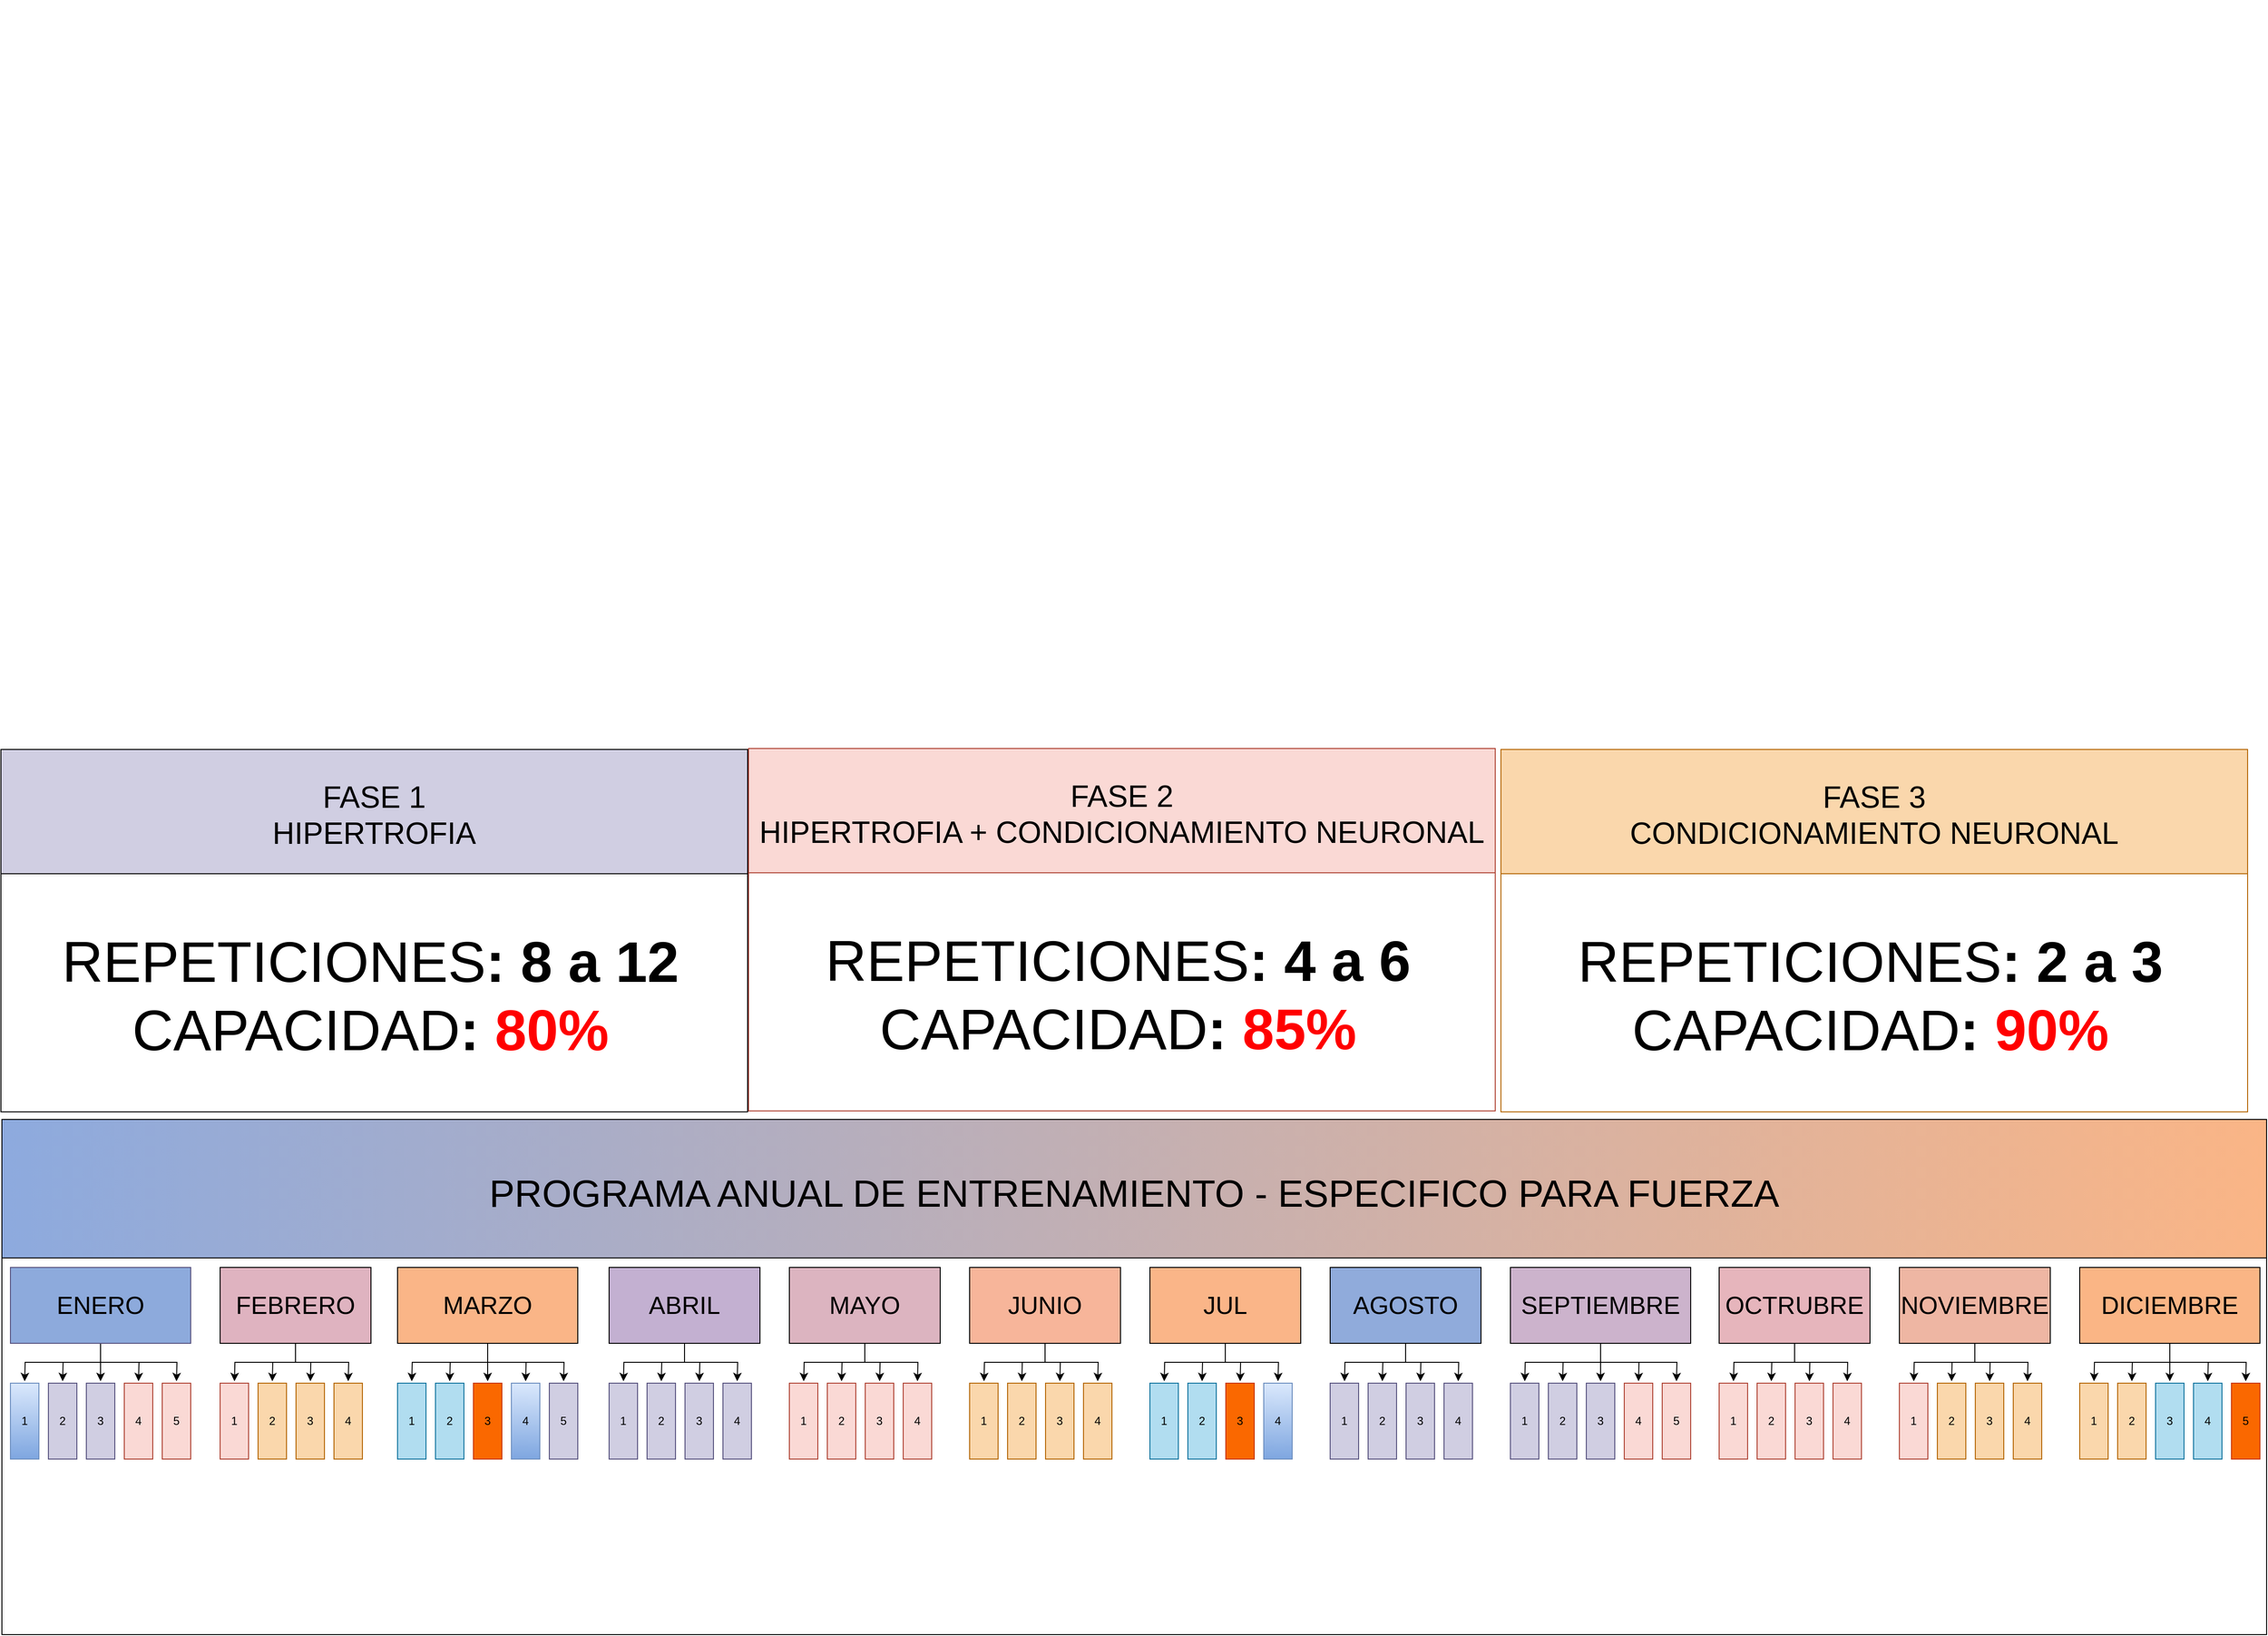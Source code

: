 <mxfile version="16.6.7" type="github">
  <diagram id="v5hP3LnzkyjKXNR7ILOM" name="Page-1">
    <mxGraphModel dx="3216" dy="3409" grid="1" gridSize="1" guides="1" tooltips="1" connect="1" arrows="1" fold="1" page="1" pageScale="1" pageWidth="827" pageHeight="1169" math="0" shadow="0">
      <root>
        <mxCell id="0" />
        <mxCell id="1" parent="0" />
        <mxCell id="fFUsiUg8K44ykZOcUOI2-355" value="" style="shape=image;imageAspect=0;aspect=fixed;verticalLabelPosition=bottom;verticalAlign=top;image=https://i.imgur.com/oUZB5g9.png;clipPath=inset(74.07% 0% 0% 0%);" vertex="1" parent="1">
          <mxGeometry x="403" y="-966" width="2362" height="330.68" as="geometry" />
        </mxCell>
        <mxCell id="fFUsiUg8K44ykZOcUOI2-368" value="" style="shape=image;imageAspect=0;aspect=fixed;verticalLabelPosition=bottom;verticalAlign=top;image=https://i.imgur.com/oUZB5g9.png;clipPath=inset(34.57% 0% 31.48% 0%);" vertex="1" parent="1">
          <mxGeometry x="405" y="-617" width="2360" height="432.66" as="geometry" />
        </mxCell>
        <mxCell id="fFUsiUg8K44ykZOcUOI2-369" value="PROGRAMA ANUAL DE ENTRENAMIENTO - ESPECIFICO PARA FUERZA" style="swimlane;fontFamily=Helvetica;fontSize=40;fontColor=default;strokeColor=#000000;fillColor=#FAB586;gradientColor=#8DAADE;gradientDirection=west;startSize=146;fontStyle=0" vertex="1" parent="1">
          <mxGeometry x="405" y="214" width="2387" height="543" as="geometry" />
        </mxCell>
        <mxCell id="fFUsiUg8K44ykZOcUOI2-370" style="edgeStyle=orthogonalEdgeStyle;rounded=0;orthogonalLoop=1;jettySize=auto;html=1;" edge="1" parent="fFUsiUg8K44ykZOcUOI2-369" source="fFUsiUg8K44ykZOcUOI2-375">
          <mxGeometry relative="1" as="geometry">
            <mxPoint x="24" y="276" as="targetPoint" />
          </mxGeometry>
        </mxCell>
        <mxCell id="fFUsiUg8K44ykZOcUOI2-371" style="edgeStyle=orthogonalEdgeStyle;rounded=0;orthogonalLoop=1;jettySize=auto;html=1;entryX=0.5;entryY=0;entryDx=0;entryDy=0;" edge="1" parent="fFUsiUg8K44ykZOcUOI2-369" source="fFUsiUg8K44ykZOcUOI2-375">
          <mxGeometry relative="1" as="geometry">
            <mxPoint x="64" y="276" as="targetPoint" />
          </mxGeometry>
        </mxCell>
        <mxCell id="fFUsiUg8K44ykZOcUOI2-372" style="edgeStyle=orthogonalEdgeStyle;rounded=0;orthogonalLoop=1;jettySize=auto;html=1;" edge="1" parent="fFUsiUg8K44ykZOcUOI2-369" source="fFUsiUg8K44ykZOcUOI2-375">
          <mxGeometry relative="1" as="geometry">
            <mxPoint x="104" y="276" as="targetPoint" />
          </mxGeometry>
        </mxCell>
        <mxCell id="fFUsiUg8K44ykZOcUOI2-373" style="edgeStyle=orthogonalEdgeStyle;rounded=0;orthogonalLoop=1;jettySize=auto;html=1;entryX=0.5;entryY=0;entryDx=0;entryDy=0;" edge="1" parent="fFUsiUg8K44ykZOcUOI2-369" source="fFUsiUg8K44ykZOcUOI2-375">
          <mxGeometry relative="1" as="geometry">
            <mxPoint x="144" y="276" as="targetPoint" />
          </mxGeometry>
        </mxCell>
        <mxCell id="fFUsiUg8K44ykZOcUOI2-374" style="edgeStyle=orthogonalEdgeStyle;rounded=0;orthogonalLoop=1;jettySize=auto;html=1;entryX=0.5;entryY=0;entryDx=0;entryDy=0;" edge="1" parent="fFUsiUg8K44ykZOcUOI2-369" source="fFUsiUg8K44ykZOcUOI2-375">
          <mxGeometry relative="1" as="geometry">
            <mxPoint x="184" y="276" as="targetPoint" />
          </mxGeometry>
        </mxCell>
        <mxCell id="fFUsiUg8K44ykZOcUOI2-375" value="ENERO" style="rounded=0;whiteSpace=wrap;html=1;fillColor=#8daadc;strokeColor=#56517e;fontSize=26;" vertex="1" parent="fFUsiUg8K44ykZOcUOI2-369">
          <mxGeometry x="9" y="156" width="190" height="80" as="geometry" />
        </mxCell>
        <mxCell id="fFUsiUg8K44ykZOcUOI2-377" value="1" style="rounded=0;whiteSpace=wrap;html=1;fillColor=#dae8fc;strokeColor=#6c8ebf;gradientColor=#7ea6e0;" vertex="1" parent="fFUsiUg8K44ykZOcUOI2-369">
          <mxGeometry x="9" y="278" width="30" height="80" as="geometry" />
        </mxCell>
        <mxCell id="fFUsiUg8K44ykZOcUOI2-379" value="2" style="rounded=0;whiteSpace=wrap;html=1;fillColor=#d0cee2;strokeColor=#56517e;" vertex="1" parent="fFUsiUg8K44ykZOcUOI2-369">
          <mxGeometry x="49" y="278" width="30" height="80" as="geometry" />
        </mxCell>
        <mxCell id="fFUsiUg8K44ykZOcUOI2-381" value="3" style="rounded=0;whiteSpace=wrap;html=1;fillColor=#d0cee2;strokeColor=#56517e;" vertex="1" parent="fFUsiUg8K44ykZOcUOI2-369">
          <mxGeometry x="89" y="278" width="30" height="80" as="geometry" />
        </mxCell>
        <mxCell id="fFUsiUg8K44ykZOcUOI2-383" value="4" style="rounded=0;whiteSpace=wrap;html=1;fillColor=#fad9d5;strokeColor=#ae4132;" vertex="1" parent="fFUsiUg8K44ykZOcUOI2-369">
          <mxGeometry x="129" y="278" width="30" height="80" as="geometry" />
        </mxCell>
        <mxCell id="fFUsiUg8K44ykZOcUOI2-384" value="5" style="rounded=0;whiteSpace=wrap;html=1;fillColor=#fad9d5;strokeColor=#ae4132;" vertex="1" parent="fFUsiUg8K44ykZOcUOI2-369">
          <mxGeometry x="169" y="278" width="30" height="80" as="geometry" />
        </mxCell>
        <mxCell id="fFUsiUg8K44ykZOcUOI2-385" style="edgeStyle=orthogonalEdgeStyle;rounded=0;orthogonalLoop=1;jettySize=auto;html=1;" edge="1" parent="fFUsiUg8K44ykZOcUOI2-369" source="fFUsiUg8K44ykZOcUOI2-389">
          <mxGeometry relative="1" as="geometry">
            <mxPoint x="245.111" y="276" as="targetPoint" />
          </mxGeometry>
        </mxCell>
        <mxCell id="fFUsiUg8K44ykZOcUOI2-386" style="edgeStyle=orthogonalEdgeStyle;rounded=0;orthogonalLoop=1;jettySize=auto;html=1;entryX=0.5;entryY=0;entryDx=0;entryDy=0;" edge="1" parent="fFUsiUg8K44ykZOcUOI2-369" source="fFUsiUg8K44ykZOcUOI2-389">
          <mxGeometry relative="1" as="geometry">
            <mxPoint x="285" y="276" as="targetPoint" />
          </mxGeometry>
        </mxCell>
        <mxCell id="fFUsiUg8K44ykZOcUOI2-387" style="edgeStyle=orthogonalEdgeStyle;rounded=0;orthogonalLoop=1;jettySize=auto;html=1;" edge="1" parent="fFUsiUg8K44ykZOcUOI2-369" source="fFUsiUg8K44ykZOcUOI2-389">
          <mxGeometry relative="1" as="geometry">
            <mxPoint x="325.111" y="276" as="targetPoint" />
          </mxGeometry>
        </mxCell>
        <mxCell id="fFUsiUg8K44ykZOcUOI2-388" style="edgeStyle=orthogonalEdgeStyle;rounded=0;orthogonalLoop=1;jettySize=auto;html=1;entryX=0.5;entryY=0;entryDx=0;entryDy=0;" edge="1" parent="fFUsiUg8K44ykZOcUOI2-369" source="fFUsiUg8K44ykZOcUOI2-389">
          <mxGeometry relative="1" as="geometry">
            <mxPoint x="365" y="276" as="targetPoint" />
          </mxGeometry>
        </mxCell>
        <mxCell id="fFUsiUg8K44ykZOcUOI2-389" value="FEBRERO&lt;br style=&quot;font-size: 26px;&quot;&gt;" style="rounded=0;whiteSpace=wrap;html=1;fillColor=#dfb3c0;fontSize=26;" vertex="1" parent="fFUsiUg8K44ykZOcUOI2-369">
          <mxGeometry x="230" y="156" width="159" height="80" as="geometry" />
        </mxCell>
        <mxCell id="fFUsiUg8K44ykZOcUOI2-391" value="1" style="rounded=0;whiteSpace=wrap;html=1;fillColor=#fad9d5;strokeColor=#ae4132;" vertex="1" parent="fFUsiUg8K44ykZOcUOI2-369">
          <mxGeometry x="230" y="278" width="30" height="80" as="geometry" />
        </mxCell>
        <mxCell id="fFUsiUg8K44ykZOcUOI2-393" value="2" style="rounded=0;whiteSpace=wrap;html=1;fillColor=#fad7ac;strokeColor=#b46504;" vertex="1" parent="fFUsiUg8K44ykZOcUOI2-369">
          <mxGeometry x="270" y="278" width="30" height="80" as="geometry" />
        </mxCell>
        <mxCell id="fFUsiUg8K44ykZOcUOI2-395" value="3" style="rounded=0;whiteSpace=wrap;html=1;fillColor=#fad7ac;strokeColor=#b46504;" vertex="1" parent="fFUsiUg8K44ykZOcUOI2-369">
          <mxGeometry x="310" y="278" width="30" height="80" as="geometry" />
        </mxCell>
        <mxCell id="fFUsiUg8K44ykZOcUOI2-396" value="4" style="rounded=0;whiteSpace=wrap;html=1;fillColor=#fad7ac;strokeColor=#b46504;" vertex="1" parent="fFUsiUg8K44ykZOcUOI2-369">
          <mxGeometry x="350" y="278" width="30" height="80" as="geometry" />
        </mxCell>
        <mxCell id="fFUsiUg8K44ykZOcUOI2-397" style="edgeStyle=orthogonalEdgeStyle;rounded=0;orthogonalLoop=1;jettySize=auto;html=1;" edge="1" parent="fFUsiUg8K44ykZOcUOI2-369" source="fFUsiUg8K44ykZOcUOI2-402">
          <mxGeometry relative="1" as="geometry">
            <mxPoint x="432" y="276" as="targetPoint" />
          </mxGeometry>
        </mxCell>
        <mxCell id="fFUsiUg8K44ykZOcUOI2-398" style="edgeStyle=orthogonalEdgeStyle;rounded=0;orthogonalLoop=1;jettySize=auto;html=1;entryX=0.5;entryY=0;entryDx=0;entryDy=0;" edge="1" parent="fFUsiUg8K44ykZOcUOI2-369" source="fFUsiUg8K44ykZOcUOI2-402">
          <mxGeometry relative="1" as="geometry">
            <mxPoint x="472" y="276" as="targetPoint" />
          </mxGeometry>
        </mxCell>
        <mxCell id="fFUsiUg8K44ykZOcUOI2-399" style="edgeStyle=orthogonalEdgeStyle;rounded=0;orthogonalLoop=1;jettySize=auto;html=1;" edge="1" parent="fFUsiUg8K44ykZOcUOI2-369" source="fFUsiUg8K44ykZOcUOI2-402">
          <mxGeometry relative="1" as="geometry">
            <mxPoint x="512" y="276" as="targetPoint" />
          </mxGeometry>
        </mxCell>
        <mxCell id="fFUsiUg8K44ykZOcUOI2-400" style="edgeStyle=orthogonalEdgeStyle;rounded=0;orthogonalLoop=1;jettySize=auto;html=1;entryX=0.5;entryY=0;entryDx=0;entryDy=0;" edge="1" parent="fFUsiUg8K44ykZOcUOI2-369" source="fFUsiUg8K44ykZOcUOI2-402">
          <mxGeometry relative="1" as="geometry">
            <mxPoint x="552" y="276" as="targetPoint" />
          </mxGeometry>
        </mxCell>
        <mxCell id="fFUsiUg8K44ykZOcUOI2-401" style="edgeStyle=orthogonalEdgeStyle;rounded=0;orthogonalLoop=1;jettySize=auto;html=1;entryX=0.5;entryY=0;entryDx=0;entryDy=0;" edge="1" parent="fFUsiUg8K44ykZOcUOI2-369" source="fFUsiUg8K44ykZOcUOI2-402">
          <mxGeometry relative="1" as="geometry">
            <mxPoint x="592" y="276" as="targetPoint" />
          </mxGeometry>
        </mxCell>
        <mxCell id="fFUsiUg8K44ykZOcUOI2-402" value="MARZO" style="rounded=0;whiteSpace=wrap;html=1;fillColor=#fab587;fontSize=26;" vertex="1" parent="fFUsiUg8K44ykZOcUOI2-369">
          <mxGeometry x="417" y="156" width="190" height="80" as="geometry" />
        </mxCell>
        <mxCell id="fFUsiUg8K44ykZOcUOI2-404" value="1" style="rounded=0;whiteSpace=wrap;html=1;fillColor=#b1ddf0;strokeColor=#10739e;" vertex="1" parent="fFUsiUg8K44ykZOcUOI2-369">
          <mxGeometry x="417" y="278" width="30" height="80" as="geometry" />
        </mxCell>
        <mxCell id="fFUsiUg8K44ykZOcUOI2-406" value="2" style="rounded=0;whiteSpace=wrap;html=1;fillColor=#b1ddf0;strokeColor=#10739e;" vertex="1" parent="fFUsiUg8K44ykZOcUOI2-369">
          <mxGeometry x="457" y="278" width="30" height="80" as="geometry" />
        </mxCell>
        <mxCell id="fFUsiUg8K44ykZOcUOI2-408" value="3" style="rounded=0;whiteSpace=wrap;html=1;fillColor=#fa6800;strokeColor=#C73500;fontColor=#000000;" vertex="1" parent="fFUsiUg8K44ykZOcUOI2-369">
          <mxGeometry x="497" y="278" width="30" height="80" as="geometry" />
        </mxCell>
        <mxCell id="fFUsiUg8K44ykZOcUOI2-410" value="4" style="rounded=0;whiteSpace=wrap;html=1;fillColor=#dae8fc;strokeColor=#6c8ebf;gradientColor=#7ea6e0;" vertex="1" parent="fFUsiUg8K44ykZOcUOI2-369">
          <mxGeometry x="537" y="278" width="30" height="80" as="geometry" />
        </mxCell>
        <mxCell id="fFUsiUg8K44ykZOcUOI2-411" value="5" style="rounded=0;whiteSpace=wrap;html=1;fillColor=#d0cee2;strokeColor=#56517e;" vertex="1" parent="fFUsiUg8K44ykZOcUOI2-369">
          <mxGeometry x="577" y="278" width="30" height="80" as="geometry" />
        </mxCell>
        <mxCell id="fFUsiUg8K44ykZOcUOI2-412" style="edgeStyle=orthogonalEdgeStyle;rounded=0;orthogonalLoop=1;jettySize=auto;html=1;" edge="1" parent="fFUsiUg8K44ykZOcUOI2-369" source="fFUsiUg8K44ykZOcUOI2-416">
          <mxGeometry relative="1" as="geometry">
            <mxPoint x="655.111" y="276" as="targetPoint" />
          </mxGeometry>
        </mxCell>
        <mxCell id="fFUsiUg8K44ykZOcUOI2-413" style="edgeStyle=orthogonalEdgeStyle;rounded=0;orthogonalLoop=1;jettySize=auto;html=1;entryX=0.5;entryY=0;entryDx=0;entryDy=0;" edge="1" parent="fFUsiUg8K44ykZOcUOI2-369" source="fFUsiUg8K44ykZOcUOI2-416">
          <mxGeometry relative="1" as="geometry">
            <mxPoint x="695" y="276" as="targetPoint" />
          </mxGeometry>
        </mxCell>
        <mxCell id="fFUsiUg8K44ykZOcUOI2-414" style="edgeStyle=orthogonalEdgeStyle;rounded=0;orthogonalLoop=1;jettySize=auto;html=1;" edge="1" parent="fFUsiUg8K44ykZOcUOI2-369" source="fFUsiUg8K44ykZOcUOI2-416">
          <mxGeometry relative="1" as="geometry">
            <mxPoint x="735.111" y="276" as="targetPoint" />
          </mxGeometry>
        </mxCell>
        <mxCell id="fFUsiUg8K44ykZOcUOI2-415" style="edgeStyle=orthogonalEdgeStyle;rounded=0;orthogonalLoop=1;jettySize=auto;html=1;entryX=0.5;entryY=0;entryDx=0;entryDy=0;" edge="1" parent="fFUsiUg8K44ykZOcUOI2-369" source="fFUsiUg8K44ykZOcUOI2-416">
          <mxGeometry relative="1" as="geometry">
            <mxPoint x="775" y="276" as="targetPoint" />
          </mxGeometry>
        </mxCell>
        <mxCell id="fFUsiUg8K44ykZOcUOI2-416" value="ABRIL" style="rounded=0;whiteSpace=wrap;html=1;fillColor=#c3b0d1;fontSize=26;" vertex="1" parent="fFUsiUg8K44ykZOcUOI2-369">
          <mxGeometry x="640" y="156" width="159" height="80" as="geometry" />
        </mxCell>
        <mxCell id="fFUsiUg8K44ykZOcUOI2-418" value="1" style="rounded=0;whiteSpace=wrap;html=1;fillColor=#d0cee2;strokeColor=#56517e;" vertex="1" parent="fFUsiUg8K44ykZOcUOI2-369">
          <mxGeometry x="640" y="278" width="30" height="80" as="geometry" />
        </mxCell>
        <mxCell id="fFUsiUg8K44ykZOcUOI2-420" value="2" style="rounded=0;whiteSpace=wrap;html=1;fillColor=#d0cee2;strokeColor=#56517e;" vertex="1" parent="fFUsiUg8K44ykZOcUOI2-369">
          <mxGeometry x="680" y="278" width="30" height="80" as="geometry" />
        </mxCell>
        <mxCell id="fFUsiUg8K44ykZOcUOI2-422" value="3" style="rounded=0;whiteSpace=wrap;html=1;fillColor=#d0cee2;strokeColor=#56517e;" vertex="1" parent="fFUsiUg8K44ykZOcUOI2-369">
          <mxGeometry x="720" y="278" width="30" height="80" as="geometry" />
        </mxCell>
        <mxCell id="fFUsiUg8K44ykZOcUOI2-423" value="4" style="rounded=0;whiteSpace=wrap;html=1;fillColor=#d0cee2;strokeColor=#56517e;" vertex="1" parent="fFUsiUg8K44ykZOcUOI2-369">
          <mxGeometry x="760" y="278" width="30" height="80" as="geometry" />
        </mxCell>
        <mxCell id="fFUsiUg8K44ykZOcUOI2-424" style="edgeStyle=orthogonalEdgeStyle;rounded=0;orthogonalLoop=1;jettySize=auto;html=1;" edge="1" parent="fFUsiUg8K44ykZOcUOI2-369" source="fFUsiUg8K44ykZOcUOI2-428">
          <mxGeometry relative="1" as="geometry">
            <mxPoint x="845.111" y="276" as="targetPoint" />
          </mxGeometry>
        </mxCell>
        <mxCell id="fFUsiUg8K44ykZOcUOI2-425" style="edgeStyle=orthogonalEdgeStyle;rounded=0;orthogonalLoop=1;jettySize=auto;html=1;entryX=0.5;entryY=0;entryDx=0;entryDy=0;" edge="1" parent="fFUsiUg8K44ykZOcUOI2-369" source="fFUsiUg8K44ykZOcUOI2-428">
          <mxGeometry relative="1" as="geometry">
            <mxPoint x="885" y="276" as="targetPoint" />
          </mxGeometry>
        </mxCell>
        <mxCell id="fFUsiUg8K44ykZOcUOI2-426" style="edgeStyle=orthogonalEdgeStyle;rounded=0;orthogonalLoop=1;jettySize=auto;html=1;" edge="1" parent="fFUsiUg8K44ykZOcUOI2-369" source="fFUsiUg8K44ykZOcUOI2-428">
          <mxGeometry relative="1" as="geometry">
            <mxPoint x="925.111" y="276" as="targetPoint" />
          </mxGeometry>
        </mxCell>
        <mxCell id="fFUsiUg8K44ykZOcUOI2-427" style="edgeStyle=orthogonalEdgeStyle;rounded=0;orthogonalLoop=1;jettySize=auto;html=1;entryX=0.5;entryY=0;entryDx=0;entryDy=0;" edge="1" parent="fFUsiUg8K44ykZOcUOI2-369" source="fFUsiUg8K44ykZOcUOI2-428">
          <mxGeometry relative="1" as="geometry">
            <mxPoint x="965" y="276" as="targetPoint" />
          </mxGeometry>
        </mxCell>
        <mxCell id="fFUsiUg8K44ykZOcUOI2-428" value="MAYO" style="rounded=0;whiteSpace=wrap;html=1;fillColor=#dcb4c0;fontSize=26;" vertex="1" parent="fFUsiUg8K44ykZOcUOI2-369">
          <mxGeometry x="830" y="156" width="159" height="80" as="geometry" />
        </mxCell>
        <mxCell id="fFUsiUg8K44ykZOcUOI2-430" value="1" style="rounded=0;whiteSpace=wrap;html=1;fillColor=#fad9d5;strokeColor=#ae4132;" vertex="1" parent="fFUsiUg8K44ykZOcUOI2-369">
          <mxGeometry x="830" y="278" width="30" height="80" as="geometry" />
        </mxCell>
        <mxCell id="fFUsiUg8K44ykZOcUOI2-432" value="2" style="rounded=0;whiteSpace=wrap;html=1;fillColor=#fad9d5;strokeColor=#ae4132;" vertex="1" parent="fFUsiUg8K44ykZOcUOI2-369">
          <mxGeometry x="870" y="278" width="30" height="80" as="geometry" />
        </mxCell>
        <mxCell id="fFUsiUg8K44ykZOcUOI2-434" value="3" style="rounded=0;whiteSpace=wrap;html=1;fillColor=#fad9d5;strokeColor=#ae4132;" vertex="1" parent="fFUsiUg8K44ykZOcUOI2-369">
          <mxGeometry x="910" y="278" width="30" height="80" as="geometry" />
        </mxCell>
        <mxCell id="fFUsiUg8K44ykZOcUOI2-435" value="4" style="rounded=0;whiteSpace=wrap;html=1;fillColor=#fad9d5;strokeColor=#ae4132;" vertex="1" parent="fFUsiUg8K44ykZOcUOI2-369">
          <mxGeometry x="950" y="278" width="30" height="80" as="geometry" />
        </mxCell>
        <mxCell id="fFUsiUg8K44ykZOcUOI2-436" style="edgeStyle=orthogonalEdgeStyle;rounded=0;orthogonalLoop=1;jettySize=auto;html=1;" edge="1" parent="fFUsiUg8K44ykZOcUOI2-369" source="fFUsiUg8K44ykZOcUOI2-440">
          <mxGeometry relative="1" as="geometry">
            <mxPoint x="1035.111" y="276" as="targetPoint" />
          </mxGeometry>
        </mxCell>
        <mxCell id="fFUsiUg8K44ykZOcUOI2-437" style="edgeStyle=orthogonalEdgeStyle;rounded=0;orthogonalLoop=1;jettySize=auto;html=1;entryX=0.5;entryY=0;entryDx=0;entryDy=0;" edge="1" parent="fFUsiUg8K44ykZOcUOI2-369" source="fFUsiUg8K44ykZOcUOI2-440">
          <mxGeometry relative="1" as="geometry">
            <mxPoint x="1075" y="276" as="targetPoint" />
          </mxGeometry>
        </mxCell>
        <mxCell id="fFUsiUg8K44ykZOcUOI2-438" style="edgeStyle=orthogonalEdgeStyle;rounded=0;orthogonalLoop=1;jettySize=auto;html=1;" edge="1" parent="fFUsiUg8K44ykZOcUOI2-369" source="fFUsiUg8K44ykZOcUOI2-440">
          <mxGeometry relative="1" as="geometry">
            <mxPoint x="1115.111" y="276" as="targetPoint" />
          </mxGeometry>
        </mxCell>
        <mxCell id="fFUsiUg8K44ykZOcUOI2-439" style="edgeStyle=orthogonalEdgeStyle;rounded=0;orthogonalLoop=1;jettySize=auto;html=1;entryX=0.5;entryY=0;entryDx=0;entryDy=0;" edge="1" parent="fFUsiUg8K44ykZOcUOI2-369" source="fFUsiUg8K44ykZOcUOI2-440">
          <mxGeometry relative="1" as="geometry">
            <mxPoint x="1155" y="276" as="targetPoint" />
          </mxGeometry>
        </mxCell>
        <mxCell id="fFUsiUg8K44ykZOcUOI2-440" value="JUNIO" style="rounded=0;whiteSpace=wrap;html=1;fillColor=#f7b59a;fontSize=26;" vertex="1" parent="fFUsiUg8K44ykZOcUOI2-369">
          <mxGeometry x="1020" y="156" width="159" height="80" as="geometry" />
        </mxCell>
        <mxCell id="fFUsiUg8K44ykZOcUOI2-442" value="1" style="rounded=0;whiteSpace=wrap;html=1;fillColor=#fad7ac;strokeColor=#b46504;" vertex="1" parent="fFUsiUg8K44ykZOcUOI2-369">
          <mxGeometry x="1020" y="278" width="30" height="80" as="geometry" />
        </mxCell>
        <mxCell id="fFUsiUg8K44ykZOcUOI2-444" value="2" style="rounded=0;whiteSpace=wrap;html=1;fillColor=#fad7ac;strokeColor=#b46504;" vertex="1" parent="fFUsiUg8K44ykZOcUOI2-369">
          <mxGeometry x="1060" y="278" width="30" height="80" as="geometry" />
        </mxCell>
        <mxCell id="fFUsiUg8K44ykZOcUOI2-446" value="3" style="rounded=0;whiteSpace=wrap;html=1;fillColor=#fad7ac;strokeColor=#b46504;" vertex="1" parent="fFUsiUg8K44ykZOcUOI2-369">
          <mxGeometry x="1100" y="278" width="30" height="80" as="geometry" />
        </mxCell>
        <mxCell id="fFUsiUg8K44ykZOcUOI2-447" value="4" style="rounded=0;whiteSpace=wrap;html=1;fillColor=#fad7ac;strokeColor=#b46504;" vertex="1" parent="fFUsiUg8K44ykZOcUOI2-369">
          <mxGeometry x="1140" y="278" width="30" height="80" as="geometry" />
        </mxCell>
        <mxCell id="fFUsiUg8K44ykZOcUOI2-448" style="edgeStyle=orthogonalEdgeStyle;rounded=0;orthogonalLoop=1;jettySize=auto;html=1;" edge="1" parent="fFUsiUg8K44ykZOcUOI2-369" source="fFUsiUg8K44ykZOcUOI2-452">
          <mxGeometry relative="1" as="geometry">
            <mxPoint x="1225.111" y="276" as="targetPoint" />
          </mxGeometry>
        </mxCell>
        <mxCell id="fFUsiUg8K44ykZOcUOI2-449" style="edgeStyle=orthogonalEdgeStyle;rounded=0;orthogonalLoop=1;jettySize=auto;html=1;entryX=0.5;entryY=0;entryDx=0;entryDy=0;" edge="1" parent="fFUsiUg8K44ykZOcUOI2-369" source="fFUsiUg8K44ykZOcUOI2-452">
          <mxGeometry relative="1" as="geometry">
            <mxPoint x="1265" y="276" as="targetPoint" />
          </mxGeometry>
        </mxCell>
        <mxCell id="fFUsiUg8K44ykZOcUOI2-450" style="edgeStyle=orthogonalEdgeStyle;rounded=0;orthogonalLoop=1;jettySize=auto;html=1;" edge="1" parent="fFUsiUg8K44ykZOcUOI2-369" source="fFUsiUg8K44ykZOcUOI2-452">
          <mxGeometry relative="1" as="geometry">
            <mxPoint x="1305.111" y="276" as="targetPoint" />
          </mxGeometry>
        </mxCell>
        <mxCell id="fFUsiUg8K44ykZOcUOI2-451" style="edgeStyle=orthogonalEdgeStyle;rounded=0;orthogonalLoop=1;jettySize=auto;html=1;entryX=0.5;entryY=0;entryDx=0;entryDy=0;" edge="1" parent="fFUsiUg8K44ykZOcUOI2-369" source="fFUsiUg8K44ykZOcUOI2-452">
          <mxGeometry relative="1" as="geometry">
            <mxPoint x="1345" y="276" as="targetPoint" />
          </mxGeometry>
        </mxCell>
        <mxCell id="fFUsiUg8K44ykZOcUOI2-452" value="JUL" style="rounded=0;whiteSpace=wrap;html=1;fillColor=#fab588;fontSize=26;" vertex="1" parent="fFUsiUg8K44ykZOcUOI2-369">
          <mxGeometry x="1210" y="156" width="159" height="80" as="geometry" />
        </mxCell>
        <mxCell id="fFUsiUg8K44ykZOcUOI2-454" value="1" style="rounded=0;whiteSpace=wrap;html=1;fillColor=#b1ddf0;strokeColor=#10739e;" vertex="1" parent="fFUsiUg8K44ykZOcUOI2-369">
          <mxGeometry x="1210" y="278" width="30" height="80" as="geometry" />
        </mxCell>
        <mxCell id="fFUsiUg8K44ykZOcUOI2-456" value="2" style="rounded=0;whiteSpace=wrap;html=1;fillColor=#b1ddf0;strokeColor=#10739e;" vertex="1" parent="fFUsiUg8K44ykZOcUOI2-369">
          <mxGeometry x="1250" y="278" width="30" height="80" as="geometry" />
        </mxCell>
        <mxCell id="fFUsiUg8K44ykZOcUOI2-458" value="3" style="rounded=0;whiteSpace=wrap;html=1;fillColor=#fa6800;fontColor=#000000;strokeColor=#C73500;" vertex="1" parent="fFUsiUg8K44ykZOcUOI2-369">
          <mxGeometry x="1290" y="278" width="30" height="80" as="geometry" />
        </mxCell>
        <mxCell id="fFUsiUg8K44ykZOcUOI2-459" value="4" style="rounded=0;whiteSpace=wrap;html=1;fillColor=#dae8fc;strokeColor=#6c8ebf;gradientColor=#7ea6e0;" vertex="1" parent="fFUsiUg8K44ykZOcUOI2-369">
          <mxGeometry x="1330" y="278" width="30" height="80" as="geometry" />
        </mxCell>
        <mxCell id="fFUsiUg8K44ykZOcUOI2-460" style="edgeStyle=orthogonalEdgeStyle;rounded=0;orthogonalLoop=1;jettySize=auto;html=1;" edge="1" parent="fFUsiUg8K44ykZOcUOI2-369" source="fFUsiUg8K44ykZOcUOI2-464">
          <mxGeometry relative="1" as="geometry">
            <mxPoint x="1415.111" y="276" as="targetPoint" />
          </mxGeometry>
        </mxCell>
        <mxCell id="fFUsiUg8K44ykZOcUOI2-461" style="edgeStyle=orthogonalEdgeStyle;rounded=0;orthogonalLoop=1;jettySize=auto;html=1;entryX=0.5;entryY=0;entryDx=0;entryDy=0;" edge="1" parent="fFUsiUg8K44ykZOcUOI2-369" source="fFUsiUg8K44ykZOcUOI2-464">
          <mxGeometry relative="1" as="geometry">
            <mxPoint x="1455" y="276" as="targetPoint" />
          </mxGeometry>
        </mxCell>
        <mxCell id="fFUsiUg8K44ykZOcUOI2-462" style="edgeStyle=orthogonalEdgeStyle;rounded=0;orthogonalLoop=1;jettySize=auto;html=1;" edge="1" parent="fFUsiUg8K44ykZOcUOI2-369" source="fFUsiUg8K44ykZOcUOI2-464">
          <mxGeometry relative="1" as="geometry">
            <mxPoint x="1495.111" y="276" as="targetPoint" />
          </mxGeometry>
        </mxCell>
        <mxCell id="fFUsiUg8K44ykZOcUOI2-463" style="edgeStyle=orthogonalEdgeStyle;rounded=0;orthogonalLoop=1;jettySize=auto;html=1;entryX=0.5;entryY=0;entryDx=0;entryDy=0;" edge="1" parent="fFUsiUg8K44ykZOcUOI2-369" source="fFUsiUg8K44ykZOcUOI2-464">
          <mxGeometry relative="1" as="geometry">
            <mxPoint x="1535" y="276" as="targetPoint" />
          </mxGeometry>
        </mxCell>
        <mxCell id="fFUsiUg8K44ykZOcUOI2-464" value="AGOSTO" style="rounded=0;whiteSpace=wrap;html=1;fillColor=#90abdb;fontSize=26;" vertex="1" parent="fFUsiUg8K44ykZOcUOI2-369">
          <mxGeometry x="1400" y="156" width="159" height="80" as="geometry" />
        </mxCell>
        <mxCell id="fFUsiUg8K44ykZOcUOI2-466" value="1" style="rounded=0;whiteSpace=wrap;html=1;fillColor=#d0cee2;strokeColor=#56517e;" vertex="1" parent="fFUsiUg8K44ykZOcUOI2-369">
          <mxGeometry x="1400" y="278" width="30" height="80" as="geometry" />
        </mxCell>
        <mxCell id="fFUsiUg8K44ykZOcUOI2-468" value="2" style="rounded=0;whiteSpace=wrap;html=1;fillColor=#d0cee2;strokeColor=#56517e;" vertex="1" parent="fFUsiUg8K44ykZOcUOI2-369">
          <mxGeometry x="1440" y="278" width="30" height="80" as="geometry" />
        </mxCell>
        <mxCell id="fFUsiUg8K44ykZOcUOI2-470" value="3" style="rounded=0;whiteSpace=wrap;html=1;fillColor=#d0cee2;strokeColor=#56517e;" vertex="1" parent="fFUsiUg8K44ykZOcUOI2-369">
          <mxGeometry x="1480" y="278" width="30" height="80" as="geometry" />
        </mxCell>
        <mxCell id="fFUsiUg8K44ykZOcUOI2-471" value="4" style="rounded=0;whiteSpace=wrap;html=1;fillColor=#d0cee2;strokeColor=#56517e;" vertex="1" parent="fFUsiUg8K44ykZOcUOI2-369">
          <mxGeometry x="1520" y="278" width="30" height="80" as="geometry" />
        </mxCell>
        <mxCell id="fFUsiUg8K44ykZOcUOI2-472" style="edgeStyle=orthogonalEdgeStyle;rounded=0;orthogonalLoop=1;jettySize=auto;html=1;" edge="1" parent="fFUsiUg8K44ykZOcUOI2-369" source="fFUsiUg8K44ykZOcUOI2-477">
          <mxGeometry relative="1" as="geometry">
            <mxPoint x="1605.111" y="276" as="targetPoint" />
          </mxGeometry>
        </mxCell>
        <mxCell id="fFUsiUg8K44ykZOcUOI2-473" style="edgeStyle=orthogonalEdgeStyle;rounded=0;orthogonalLoop=1;jettySize=auto;html=1;entryX=0.5;entryY=0;entryDx=0;entryDy=0;" edge="1" parent="fFUsiUg8K44ykZOcUOI2-369" source="fFUsiUg8K44ykZOcUOI2-477">
          <mxGeometry relative="1" as="geometry">
            <mxPoint x="1645" y="276" as="targetPoint" />
          </mxGeometry>
        </mxCell>
        <mxCell id="fFUsiUg8K44ykZOcUOI2-474" style="edgeStyle=orthogonalEdgeStyle;rounded=0;orthogonalLoop=1;jettySize=auto;html=1;" edge="1" parent="fFUsiUg8K44ykZOcUOI2-369" source="fFUsiUg8K44ykZOcUOI2-477">
          <mxGeometry relative="1" as="geometry">
            <mxPoint x="1685" y="276" as="targetPoint" />
          </mxGeometry>
        </mxCell>
        <mxCell id="fFUsiUg8K44ykZOcUOI2-475" style="edgeStyle=orthogonalEdgeStyle;rounded=0;orthogonalLoop=1;jettySize=auto;html=1;entryX=0.5;entryY=0;entryDx=0;entryDy=0;" edge="1" parent="fFUsiUg8K44ykZOcUOI2-369" source="fFUsiUg8K44ykZOcUOI2-477">
          <mxGeometry relative="1" as="geometry">
            <mxPoint x="1725" y="276" as="targetPoint" />
          </mxGeometry>
        </mxCell>
        <mxCell id="fFUsiUg8K44ykZOcUOI2-476" style="edgeStyle=orthogonalEdgeStyle;rounded=0;orthogonalLoop=1;jettySize=auto;html=1;entryX=0.5;entryY=0;entryDx=0;entryDy=0;" edge="1" parent="fFUsiUg8K44ykZOcUOI2-369" source="fFUsiUg8K44ykZOcUOI2-477">
          <mxGeometry relative="1" as="geometry">
            <mxPoint x="1765" y="276" as="targetPoint" />
          </mxGeometry>
        </mxCell>
        <mxCell id="fFUsiUg8K44ykZOcUOI2-477" value="SEPTIEMBRE" style="rounded=0;whiteSpace=wrap;html=1;fillColor=#ccb3cc;fontSize=26;" vertex="1" parent="fFUsiUg8K44ykZOcUOI2-369">
          <mxGeometry x="1590" y="156" width="190" height="80" as="geometry" />
        </mxCell>
        <mxCell id="fFUsiUg8K44ykZOcUOI2-479" value="1" style="rounded=0;whiteSpace=wrap;html=1;fillColor=#d0cee2;strokeColor=#56517e;" vertex="1" parent="fFUsiUg8K44ykZOcUOI2-369">
          <mxGeometry x="1590" y="278" width="30" height="80" as="geometry" />
        </mxCell>
        <mxCell id="fFUsiUg8K44ykZOcUOI2-481" value="2" style="rounded=0;whiteSpace=wrap;html=1;fillColor=#d0cee2;strokeColor=#56517e;" vertex="1" parent="fFUsiUg8K44ykZOcUOI2-369">
          <mxGeometry x="1630" y="278" width="30" height="80" as="geometry" />
        </mxCell>
        <mxCell id="fFUsiUg8K44ykZOcUOI2-483" value="3" style="rounded=0;whiteSpace=wrap;html=1;fillColor=#d0cee2;strokeColor=#56517e;" vertex="1" parent="fFUsiUg8K44ykZOcUOI2-369">
          <mxGeometry x="1670" y="278" width="30" height="80" as="geometry" />
        </mxCell>
        <mxCell id="fFUsiUg8K44ykZOcUOI2-485" value="4" style="rounded=0;whiteSpace=wrap;html=1;fillColor=#fad9d5;strokeColor=#ae4132;" vertex="1" parent="fFUsiUg8K44ykZOcUOI2-369">
          <mxGeometry x="1710" y="278" width="30" height="80" as="geometry" />
        </mxCell>
        <mxCell id="fFUsiUg8K44ykZOcUOI2-486" value="5" style="rounded=0;whiteSpace=wrap;html=1;fillColor=#fad9d5;strokeColor=#ae4132;" vertex="1" parent="fFUsiUg8K44ykZOcUOI2-369">
          <mxGeometry x="1750" y="278" width="30" height="80" as="geometry" />
        </mxCell>
        <mxCell id="fFUsiUg8K44ykZOcUOI2-487" style="edgeStyle=orthogonalEdgeStyle;rounded=0;orthogonalLoop=1;jettySize=auto;html=1;" edge="1" parent="fFUsiUg8K44ykZOcUOI2-369" source="fFUsiUg8K44ykZOcUOI2-491">
          <mxGeometry relative="1" as="geometry">
            <mxPoint x="1825.111" y="276" as="targetPoint" />
          </mxGeometry>
        </mxCell>
        <mxCell id="fFUsiUg8K44ykZOcUOI2-488" style="edgeStyle=orthogonalEdgeStyle;rounded=0;orthogonalLoop=1;jettySize=auto;html=1;entryX=0.5;entryY=0;entryDx=0;entryDy=0;" edge="1" parent="fFUsiUg8K44ykZOcUOI2-369" source="fFUsiUg8K44ykZOcUOI2-491">
          <mxGeometry relative="1" as="geometry">
            <mxPoint x="1865" y="276" as="targetPoint" />
          </mxGeometry>
        </mxCell>
        <mxCell id="fFUsiUg8K44ykZOcUOI2-489" style="edgeStyle=orthogonalEdgeStyle;rounded=0;orthogonalLoop=1;jettySize=auto;html=1;" edge="1" parent="fFUsiUg8K44ykZOcUOI2-369" source="fFUsiUg8K44ykZOcUOI2-491">
          <mxGeometry relative="1" as="geometry">
            <mxPoint x="1905.111" y="276" as="targetPoint" />
          </mxGeometry>
        </mxCell>
        <mxCell id="fFUsiUg8K44ykZOcUOI2-490" style="edgeStyle=orthogonalEdgeStyle;rounded=0;orthogonalLoop=1;jettySize=auto;html=1;entryX=0.5;entryY=0;entryDx=0;entryDy=0;" edge="1" parent="fFUsiUg8K44ykZOcUOI2-369" source="fFUsiUg8K44ykZOcUOI2-491">
          <mxGeometry relative="1" as="geometry">
            <mxPoint x="1945" y="276" as="targetPoint" />
          </mxGeometry>
        </mxCell>
        <mxCell id="fFUsiUg8K44ykZOcUOI2-491" value="OCTRUBRE" style="rounded=0;whiteSpace=wrap;html=1;fillColor=#e6b5bc;fontSize=26;" vertex="1" parent="fFUsiUg8K44ykZOcUOI2-369">
          <mxGeometry x="1810" y="156" width="159" height="80" as="geometry" />
        </mxCell>
        <mxCell id="fFUsiUg8K44ykZOcUOI2-493" value="1" style="rounded=0;whiteSpace=wrap;html=1;fillColor=#fad9d5;strokeColor=#ae4132;" vertex="1" parent="fFUsiUg8K44ykZOcUOI2-369">
          <mxGeometry x="1810" y="278" width="30" height="80" as="geometry" />
        </mxCell>
        <mxCell id="fFUsiUg8K44ykZOcUOI2-495" value="2" style="rounded=0;whiteSpace=wrap;html=1;fillColor=#fad9d5;strokeColor=#ae4132;" vertex="1" parent="fFUsiUg8K44ykZOcUOI2-369">
          <mxGeometry x="1850" y="278" width="30" height="80" as="geometry" />
        </mxCell>
        <mxCell id="fFUsiUg8K44ykZOcUOI2-497" value="3" style="rounded=0;whiteSpace=wrap;html=1;fillColor=#fad9d5;strokeColor=#ae4132;" vertex="1" parent="fFUsiUg8K44ykZOcUOI2-369">
          <mxGeometry x="1890" y="278" width="30" height="80" as="geometry" />
        </mxCell>
        <mxCell id="fFUsiUg8K44ykZOcUOI2-498" value="4" style="rounded=0;whiteSpace=wrap;html=1;fillColor=#fad9d5;strokeColor=#ae4132;" vertex="1" parent="fFUsiUg8K44ykZOcUOI2-369">
          <mxGeometry x="1930" y="278" width="30" height="80" as="geometry" />
        </mxCell>
        <mxCell id="fFUsiUg8K44ykZOcUOI2-499" style="edgeStyle=orthogonalEdgeStyle;rounded=0;orthogonalLoop=1;jettySize=auto;html=1;" edge="1" parent="fFUsiUg8K44ykZOcUOI2-369" source="fFUsiUg8K44ykZOcUOI2-504">
          <mxGeometry relative="1" as="geometry">
            <mxPoint x="2205.111" y="276" as="targetPoint" />
          </mxGeometry>
        </mxCell>
        <mxCell id="fFUsiUg8K44ykZOcUOI2-500" style="edgeStyle=orthogonalEdgeStyle;rounded=0;orthogonalLoop=1;jettySize=auto;html=1;entryX=0.5;entryY=0;entryDx=0;entryDy=0;" edge="1" parent="fFUsiUg8K44ykZOcUOI2-369" source="fFUsiUg8K44ykZOcUOI2-504">
          <mxGeometry relative="1" as="geometry">
            <mxPoint x="2245" y="276" as="targetPoint" />
          </mxGeometry>
        </mxCell>
        <mxCell id="fFUsiUg8K44ykZOcUOI2-501" style="edgeStyle=orthogonalEdgeStyle;rounded=0;orthogonalLoop=1;jettySize=auto;html=1;" edge="1" parent="fFUsiUg8K44ykZOcUOI2-369" source="fFUsiUg8K44ykZOcUOI2-504">
          <mxGeometry relative="1" as="geometry">
            <mxPoint x="2285" y="276" as="targetPoint" />
          </mxGeometry>
        </mxCell>
        <mxCell id="fFUsiUg8K44ykZOcUOI2-502" style="edgeStyle=orthogonalEdgeStyle;rounded=0;orthogonalLoop=1;jettySize=auto;html=1;entryX=0.5;entryY=0;entryDx=0;entryDy=0;" edge="1" parent="fFUsiUg8K44ykZOcUOI2-369" source="fFUsiUg8K44ykZOcUOI2-504">
          <mxGeometry relative="1" as="geometry">
            <mxPoint x="2325" y="276" as="targetPoint" />
          </mxGeometry>
        </mxCell>
        <mxCell id="fFUsiUg8K44ykZOcUOI2-503" style="edgeStyle=orthogonalEdgeStyle;rounded=0;orthogonalLoop=1;jettySize=auto;html=1;entryX=0.5;entryY=0;entryDx=0;entryDy=0;" edge="1" parent="fFUsiUg8K44ykZOcUOI2-369" source="fFUsiUg8K44ykZOcUOI2-504">
          <mxGeometry relative="1" as="geometry">
            <mxPoint x="2365" y="276" as="targetPoint" />
          </mxGeometry>
        </mxCell>
        <mxCell id="fFUsiUg8K44ykZOcUOI2-504" value="DICIEMBRE" style="rounded=0;whiteSpace=wrap;html=1;fillColor=#fab585;fontSize=26;" vertex="1" parent="fFUsiUg8K44ykZOcUOI2-369">
          <mxGeometry x="2190" y="156" width="190" height="80" as="geometry" />
        </mxCell>
        <mxCell id="fFUsiUg8K44ykZOcUOI2-506" value="1" style="rounded=0;whiteSpace=wrap;html=1;fillColor=#fad7ac;strokeColor=#b46504;" vertex="1" parent="fFUsiUg8K44ykZOcUOI2-369">
          <mxGeometry x="2190" y="278" width="30" height="80" as="geometry" />
        </mxCell>
        <mxCell id="fFUsiUg8K44ykZOcUOI2-508" value="2" style="rounded=0;whiteSpace=wrap;html=1;fillColor=#fad7ac;strokeColor=#b46504;" vertex="1" parent="fFUsiUg8K44ykZOcUOI2-369">
          <mxGeometry x="2230" y="278" width="30" height="80" as="geometry" />
        </mxCell>
        <mxCell id="fFUsiUg8K44ykZOcUOI2-510" value="3" style="rounded=0;whiteSpace=wrap;html=1;fillColor=#b1ddf0;strokeColor=#10739e;" vertex="1" parent="fFUsiUg8K44ykZOcUOI2-369">
          <mxGeometry x="2270" y="278" width="30" height="80" as="geometry" />
        </mxCell>
        <mxCell id="fFUsiUg8K44ykZOcUOI2-512" value="4" style="rounded=0;whiteSpace=wrap;html=1;fillColor=#b1ddf0;strokeColor=#10739e;" vertex="1" parent="fFUsiUg8K44ykZOcUOI2-369">
          <mxGeometry x="2310" y="278" width="30" height="80" as="geometry" />
        </mxCell>
        <mxCell id="fFUsiUg8K44ykZOcUOI2-513" value="5" style="rounded=0;whiteSpace=wrap;html=1;fillColor=#fa6800;fontColor=#000000;strokeColor=#C73500;" vertex="1" parent="fFUsiUg8K44ykZOcUOI2-369">
          <mxGeometry x="2350" y="278" width="30" height="80" as="geometry" />
        </mxCell>
        <mxCell id="fFUsiUg8K44ykZOcUOI2-514" style="edgeStyle=orthogonalEdgeStyle;rounded=0;orthogonalLoop=1;jettySize=auto;html=1;" edge="1" parent="fFUsiUg8K44ykZOcUOI2-369" source="fFUsiUg8K44ykZOcUOI2-518">
          <mxGeometry relative="1" as="geometry">
            <mxPoint x="2015.111" y="276" as="targetPoint" />
          </mxGeometry>
        </mxCell>
        <mxCell id="fFUsiUg8K44ykZOcUOI2-515" style="edgeStyle=orthogonalEdgeStyle;rounded=0;orthogonalLoop=1;jettySize=auto;html=1;entryX=0.5;entryY=0;entryDx=0;entryDy=0;" edge="1" parent="fFUsiUg8K44ykZOcUOI2-369" source="fFUsiUg8K44ykZOcUOI2-518">
          <mxGeometry relative="1" as="geometry">
            <mxPoint x="2055" y="276" as="targetPoint" />
          </mxGeometry>
        </mxCell>
        <mxCell id="fFUsiUg8K44ykZOcUOI2-516" style="edgeStyle=orthogonalEdgeStyle;rounded=0;orthogonalLoop=1;jettySize=auto;html=1;" edge="1" parent="fFUsiUg8K44ykZOcUOI2-369" source="fFUsiUg8K44ykZOcUOI2-518">
          <mxGeometry relative="1" as="geometry">
            <mxPoint x="2095.111" y="276" as="targetPoint" />
          </mxGeometry>
        </mxCell>
        <mxCell id="fFUsiUg8K44ykZOcUOI2-517" style="edgeStyle=orthogonalEdgeStyle;rounded=0;orthogonalLoop=1;jettySize=auto;html=1;entryX=0.5;entryY=0;entryDx=0;entryDy=0;" edge="1" parent="fFUsiUg8K44ykZOcUOI2-369" source="fFUsiUg8K44ykZOcUOI2-518">
          <mxGeometry relative="1" as="geometry">
            <mxPoint x="2135" y="276" as="targetPoint" />
          </mxGeometry>
        </mxCell>
        <mxCell id="fFUsiUg8K44ykZOcUOI2-518" value="NOVIEMBRE" style="rounded=0;whiteSpace=wrap;html=1;fillColor=#eeb6a3;fontSize=26;" vertex="1" parent="fFUsiUg8K44ykZOcUOI2-369">
          <mxGeometry x="2000" y="156" width="159" height="80" as="geometry" />
        </mxCell>
        <mxCell id="fFUsiUg8K44ykZOcUOI2-520" value="1" style="rounded=0;whiteSpace=wrap;html=1;fillColor=#fad9d5;strokeColor=#ae4132;" vertex="1" parent="fFUsiUg8K44ykZOcUOI2-369">
          <mxGeometry x="2000" y="278" width="30" height="80" as="geometry" />
        </mxCell>
        <mxCell id="fFUsiUg8K44ykZOcUOI2-522" value="2" style="rounded=0;whiteSpace=wrap;html=1;fillColor=#fad7ac;strokeColor=#b46504;" vertex="1" parent="fFUsiUg8K44ykZOcUOI2-369">
          <mxGeometry x="2040" y="278" width="30" height="80" as="geometry" />
        </mxCell>
        <mxCell id="fFUsiUg8K44ykZOcUOI2-524" value="3" style="rounded=0;whiteSpace=wrap;html=1;fillColor=#fad7ac;strokeColor=#b46504;" vertex="1" parent="fFUsiUg8K44ykZOcUOI2-369">
          <mxGeometry x="2080" y="278" width="30" height="80" as="geometry" />
        </mxCell>
        <mxCell id="fFUsiUg8K44ykZOcUOI2-525" value="4" style="rounded=0;whiteSpace=wrap;html=1;fillColor=#fad7ac;strokeColor=#b46504;" vertex="1" parent="fFUsiUg8K44ykZOcUOI2-369">
          <mxGeometry x="2120" y="278" width="30" height="80" as="geometry" />
        </mxCell>
        <mxCell id="fFUsiUg8K44ykZOcUOI2-526" value="" style="shape=image;imageAspect=0;verticalLabelPosition=bottom;verticalAlign=top;image=https://i.imgur.com/oUZB5g9.png;clipPath=inset(33.95% 0% 31.48% 0%);resizeHeight=0;" vertex="1" parent="fFUsiUg8K44ykZOcUOI2-369">
          <mxGeometry x="9" y="360" width="371" height="170.5" as="geometry" />
        </mxCell>
        <mxCell id="fFUsiUg8K44ykZOcUOI2-527" value="" style="shape=image;imageAspect=0;verticalLabelPosition=bottom;verticalAlign=top;image=https://i.imgur.com/oUZB5g9.png;clipPath=inset(33.95% 0% 31.48% 0%);" vertex="1" parent="fFUsiUg8K44ykZOcUOI2-369">
          <mxGeometry x="537" y="360" width="634" height="170.5" as="geometry" />
        </mxCell>
        <mxCell id="fFUsiUg8K44ykZOcUOI2-528" value="" style="shape=image;imageAspect=0;aspect=fixed;verticalLabelPosition=bottom;verticalAlign=top;image=https://i.imgur.com/oUZB5g9.png;clipPath=inset(34.57% 0% 31.48% 0%);" vertex="1" parent="fFUsiUg8K44ykZOcUOI2-369">
          <mxGeometry x="1330" y="360" width="930" height="170.5" as="geometry" />
        </mxCell>
        <mxCell id="fFUsiUg8K44ykZOcUOI2-549" value="FASE 1&#xa;HIPERTROFIA" style="swimlane;fontFamily=Helvetica;fontSize=32;strokeColor=#000000;fillColor=#d0cee2;gradientDirection=west;startSize=131;fontStyle=0" vertex="1" parent="1">
          <mxGeometry x="404" y="-176" width="787" height="382" as="geometry" />
        </mxCell>
        <mxCell id="fFUsiUg8K44ykZOcUOI2-554" value="&lt;span style=&quot;font-size: 60px&quot;&gt;REPETICIONES&lt;/span&gt;&lt;b style=&quot;font-size: 60px&quot;&gt;:&amp;nbsp;8 a 12&lt;/b&gt;&lt;br style=&quot;font-size: 60px&quot;&gt;&lt;span style=&quot;font-size: 60px&quot;&gt;CAPACIDAD&lt;/span&gt;&lt;b style=&quot;font-size: 60px&quot;&gt;:&amp;nbsp;&lt;font color=&quot;#ff0000&quot;&gt;80%&lt;/font&gt;&lt;/b&gt;" style="text;html=1;strokeColor=none;fillColor=none;align=center;verticalAlign=middle;whiteSpace=wrap;rounded=0;fontFamily=Helvetica;fontSize=30;fontColor=default;" vertex="1" parent="fFUsiUg8K44ykZOcUOI2-549">
          <mxGeometry x="28" y="157" width="723" height="205" as="geometry" />
        </mxCell>
        <mxCell id="fFUsiUg8K44ykZOcUOI2-555" value="FASE 2&#xa;HIPERTROFIA + CONDICIONAMIENTO NEURONAL" style="swimlane;fontFamily=Helvetica;fontSize=32;strokeColor=#ae4132;fillColor=#fad9d5;gradientDirection=west;startSize=131;fontStyle=0;rounded=0;" vertex="1" parent="1">
          <mxGeometry x="1192" y="-177" width="787" height="382" as="geometry" />
        </mxCell>
        <mxCell id="fFUsiUg8K44ykZOcUOI2-556" value="&lt;span style=&quot;font-size: 60px&quot;&gt;REPETICIONES&lt;/span&gt;&lt;b style=&quot;font-size: 60px&quot;&gt;:&amp;nbsp;4 a 6&lt;/b&gt;&lt;br style=&quot;font-size: 60px&quot;&gt;&lt;span style=&quot;font-size: 60px&quot;&gt;CAPACIDAD&lt;/span&gt;&lt;b style=&quot;font-size: 60px&quot;&gt;:&amp;nbsp;&lt;font color=&quot;#ff0000&quot;&gt;85%&lt;/font&gt;&lt;/b&gt;" style="text;html=1;strokeColor=none;fillColor=none;align=center;verticalAlign=middle;whiteSpace=wrap;rounded=0;fontFamily=Helvetica;fontSize=30;fontColor=default;" vertex="1" parent="fFUsiUg8K44ykZOcUOI2-555">
          <mxGeometry x="28" y="157" width="723" height="205" as="geometry" />
        </mxCell>
        <mxCell id="fFUsiUg8K44ykZOcUOI2-557" value="FASE 3&#xa;CONDICIONAMIENTO NEURONAL" style="swimlane;fontFamily=Helvetica;fontSize=32;strokeColor=#b46504;fillColor=#fad7ac;gradientDirection=west;startSize=131;fontStyle=0;rounded=0;" vertex="1" parent="1">
          <mxGeometry x="1985" y="-176" width="787" height="382" as="geometry" />
        </mxCell>
        <mxCell id="fFUsiUg8K44ykZOcUOI2-558" value="&lt;font style=&quot;font-size: 60px&quot;&gt;REPETICIONES&lt;b&gt;:&amp;nbsp;2 a 3&lt;/b&gt;&lt;br&gt;CAPACIDAD&lt;b&gt;:&amp;nbsp;&lt;font color=&quot;#ff0000&quot;&gt;90%&lt;/font&gt;&lt;/b&gt;&lt;br&gt;&lt;/font&gt;" style="text;html=1;strokeColor=none;fillColor=none;align=center;verticalAlign=middle;whiteSpace=wrap;rounded=0;fontFamily=Helvetica;fontSize=30;fontColor=default;" vertex="1" parent="fFUsiUg8K44ykZOcUOI2-557">
          <mxGeometry x="28" y="157" width="723" height="205" as="geometry" />
        </mxCell>
      </root>
    </mxGraphModel>
  </diagram>
</mxfile>
